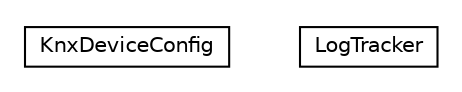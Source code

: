 #!/usr/local/bin/dot
#
# Class diagram 
# Generated by UMLGraph version R5_6-24-gf6e263 (http://www.umlgraph.org/)
#

digraph G {
	edge [fontname="Helvetica",fontsize=10,labelfontname="Helvetica",labelfontsize=10];
	node [fontname="Helvetica",fontsize=10,shape=plaintext];
	nodesep=0.25;
	ranksep=0.5;
	// org.universAAL.lddi.knx.refinementdriver.dpt1.activityhub.util.KnxDeviceConfig
	c34441 [label=<<table title="org.universAAL.lddi.knx.refinementdriver.dpt1.activityhub.util.KnxDeviceConfig" border="0" cellborder="1" cellspacing="0" cellpadding="2" port="p" href="./KnxDeviceConfig.html">
		<tr><td><table border="0" cellspacing="0" cellpadding="1">
<tr><td align="center" balign="center"> KnxDeviceConfig </td></tr>
		</table></td></tr>
		</table>>, URL="./KnxDeviceConfig.html", fontname="Helvetica", fontcolor="black", fontsize=10.0];
	// org.universAAL.lddi.knx.refinementdriver.dpt1.activityhub.util.LogTracker
	c34442 [label=<<table title="org.universAAL.lddi.knx.refinementdriver.dpt1.activityhub.util.LogTracker" border="0" cellborder="1" cellspacing="0" cellpadding="2" port="p" href="./LogTracker.html">
		<tr><td><table border="0" cellspacing="0" cellpadding="1">
<tr><td align="center" balign="center"> LogTracker </td></tr>
		</table></td></tr>
		</table>>, URL="./LogTracker.html", fontname="Helvetica", fontcolor="black", fontsize=10.0];
}

